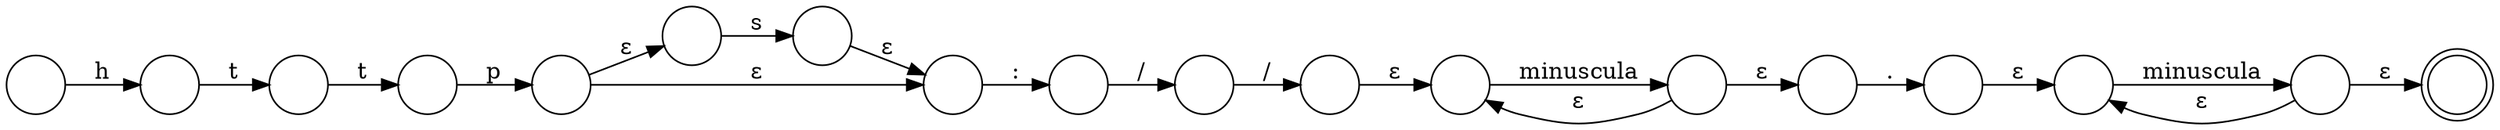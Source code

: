 digraph AFN {
	graph[fontname="Consolas" labelloc=t];
	node[shape=circle];
	rankdir = LR;
    N_23_start[label = ""];
    N_21_start[label = ""];
    N_19_start[label = ""];
    N_17_start[label = ""];
    N_14_start[label = ""];
    N_14_frst[label = ""];
    N_13[label = ""];
    N_14_exit[label = ""];
    N_10_start[label = ""];
    N_8_start[label = ""];
    N_5_start[label = ""];
    N_5_frst[label = ""];
    N_4[label = ""];
    N_5_exit[label = ""];
    N_1_start[label = ""];
    N_1_frst[label = ""];
    N_0[label = ""];
    N_1_exit[label = "" peripheries = 2];
    N_0 -> N_1_exit[label = "&epsilon;"];
    N_0 -> N_1_frst[label = "&epsilon;"];
    N_1_frst -> N_0[label = "minuscula"];
    N_1_start -> N_1_frst[label = "&epsilon;"];
    N_5_exit -> N_1_start[label = "."];
    N_4 -> N_5_exit[label = "&epsilon;"];
    N_4 -> N_5_frst[label = "&epsilon;"];
    N_5_frst -> N_4[label = "minuscula"];
    N_5_start -> N_5_frst[label = "&epsilon;"];
    N_8_start -> N_5_start[label = "/"];
    N_10_start -> N_8_start[label = "/"];
    N_14_exit -> N_10_start[label = ":"];
    N_13 -> N_14_exit[label = "&epsilon;"];
    N_14_frst -> N_13[label = "s"];
    N_14_start -> N_14_frst[label = "&epsilon;"];
    N_14_start -> N_14_exit[label = "&epsilon;"];
    N_17_start -> N_14_start[label = "p"];
    N_19_start -> N_17_start[label = "t"];
    N_21_start -> N_19_start[label = "t"];
    N_23_start -> N_21_start[label = "h"];
}